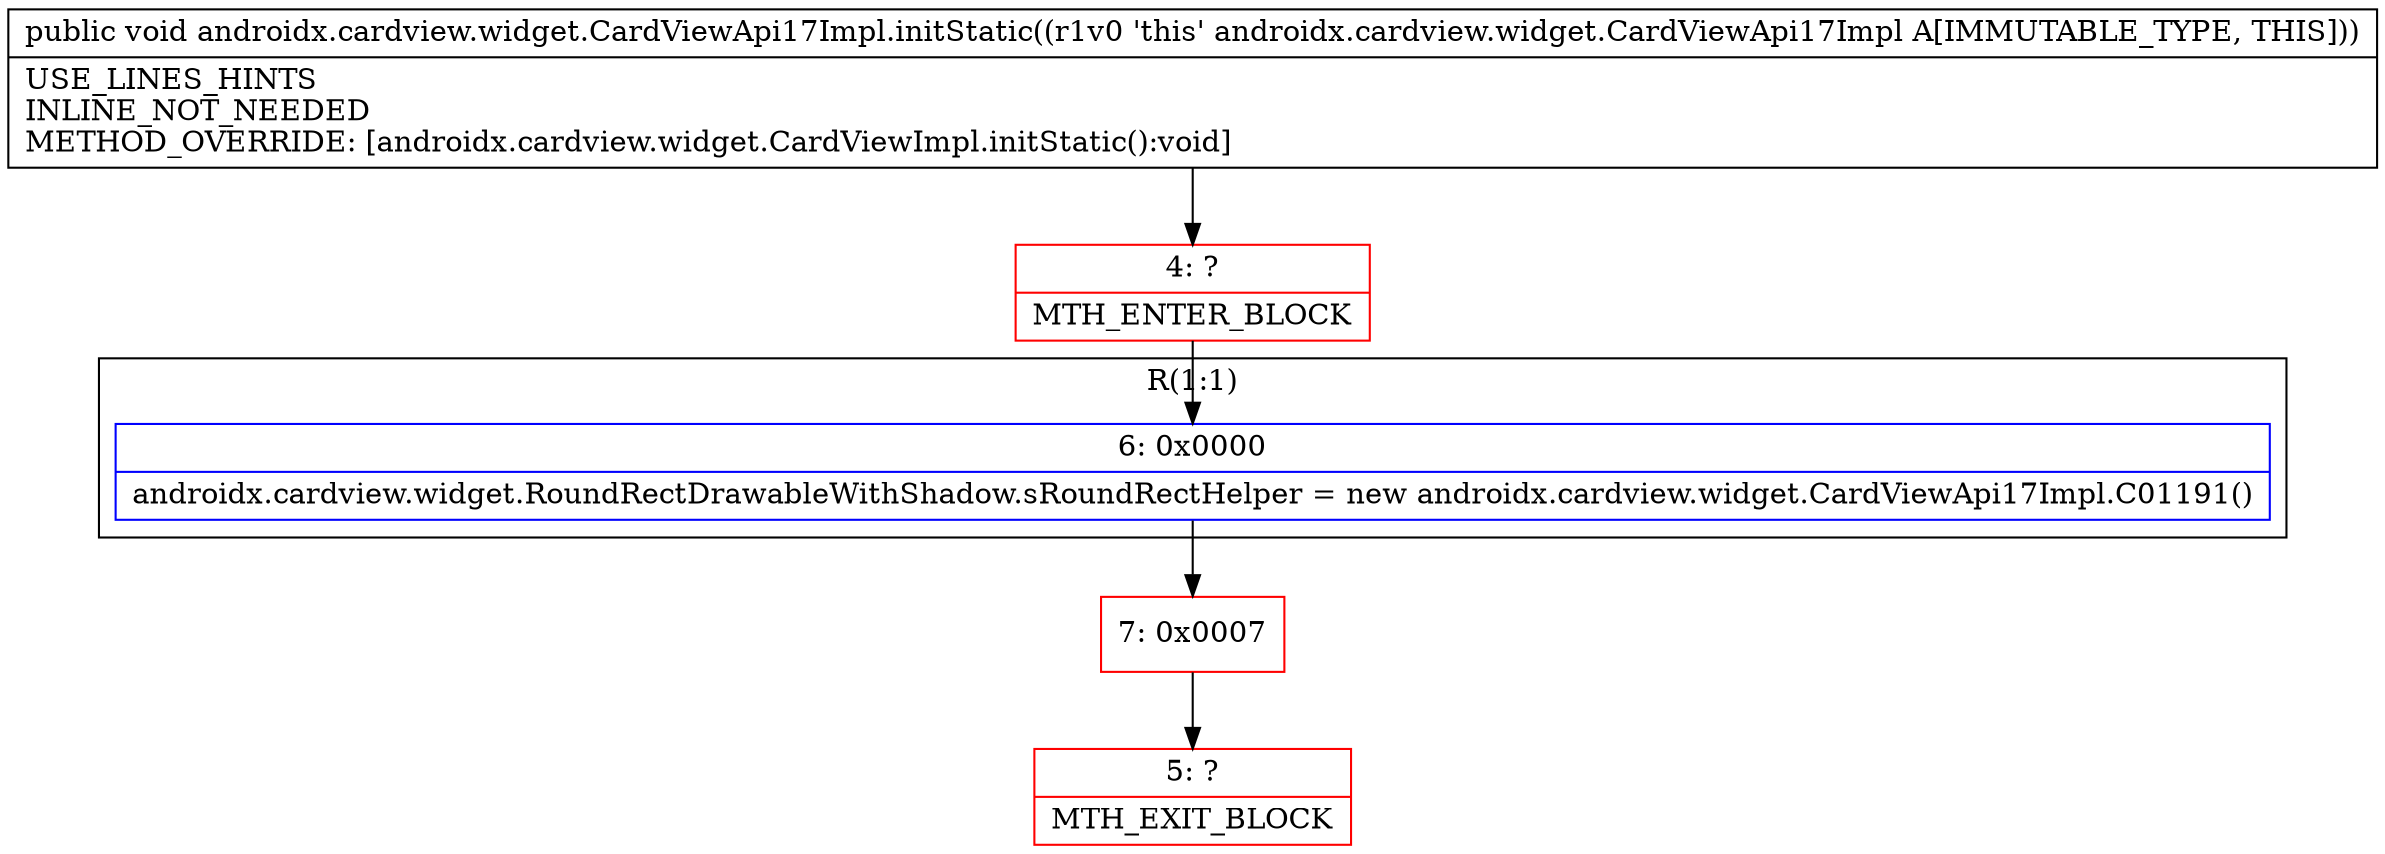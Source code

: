 digraph "CFG forandroidx.cardview.widget.CardViewApi17Impl.initStatic()V" {
subgraph cluster_Region_1757974672 {
label = "R(1:1)";
node [shape=record,color=blue];
Node_6 [shape=record,label="{6\:\ 0x0000|androidx.cardview.widget.RoundRectDrawableWithShadow.sRoundRectHelper = new androidx.cardview.widget.CardViewApi17Impl.C01191()\l}"];
}
Node_4 [shape=record,color=red,label="{4\:\ ?|MTH_ENTER_BLOCK\l}"];
Node_7 [shape=record,color=red,label="{7\:\ 0x0007}"];
Node_5 [shape=record,color=red,label="{5\:\ ?|MTH_EXIT_BLOCK\l}"];
MethodNode[shape=record,label="{public void androidx.cardview.widget.CardViewApi17Impl.initStatic((r1v0 'this' androidx.cardview.widget.CardViewApi17Impl A[IMMUTABLE_TYPE, THIS]))  | USE_LINES_HINTS\lINLINE_NOT_NEEDED\lMETHOD_OVERRIDE: [androidx.cardview.widget.CardViewImpl.initStatic():void]\l}"];
MethodNode -> Node_4;Node_6 -> Node_7;
Node_4 -> Node_6;
Node_7 -> Node_5;
}

